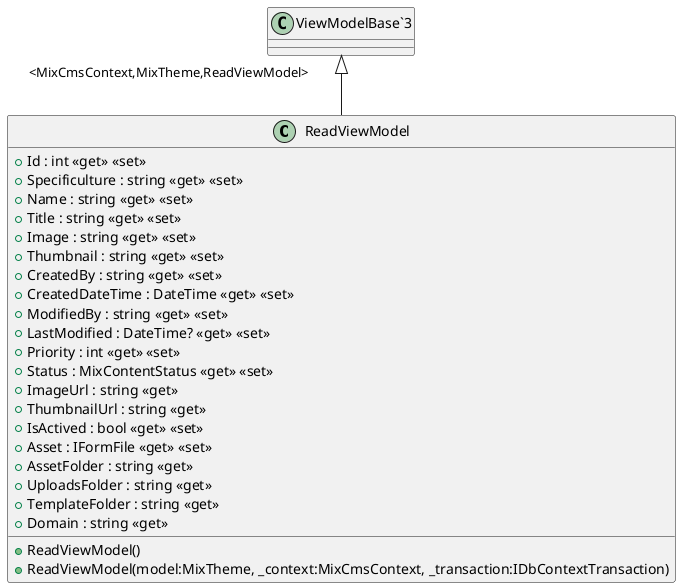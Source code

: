 @startuml
class ReadViewModel {
    + Id : int <<get>> <<set>>
    + Specificulture : string <<get>> <<set>>
    + Name : string <<get>> <<set>>
    + Title : string <<get>> <<set>>
    + Image : string <<get>> <<set>>
    + Thumbnail : string <<get>> <<set>>
    + CreatedBy : string <<get>> <<set>>
    + CreatedDateTime : DateTime <<get>> <<set>>
    + ModifiedBy : string <<get>> <<set>>
    + LastModified : DateTime? <<get>> <<set>>
    + Priority : int <<get>> <<set>>
    + Status : MixContentStatus <<get>> <<set>>
    + ImageUrl : string <<get>>
    + ThumbnailUrl : string <<get>>
    + IsActived : bool <<get>> <<set>>
    + Asset : IFormFile <<get>> <<set>>
    + AssetFolder : string <<get>>
    + UploadsFolder : string <<get>>
    + TemplateFolder : string <<get>>
    + Domain : string <<get>>
    + ReadViewModel()
    + ReadViewModel(model:MixTheme, _context:MixCmsContext, _transaction:IDbContextTransaction)
}
"ViewModelBase`3" "<MixCmsContext,MixTheme,ReadViewModel>" <|-- ReadViewModel
@enduml
